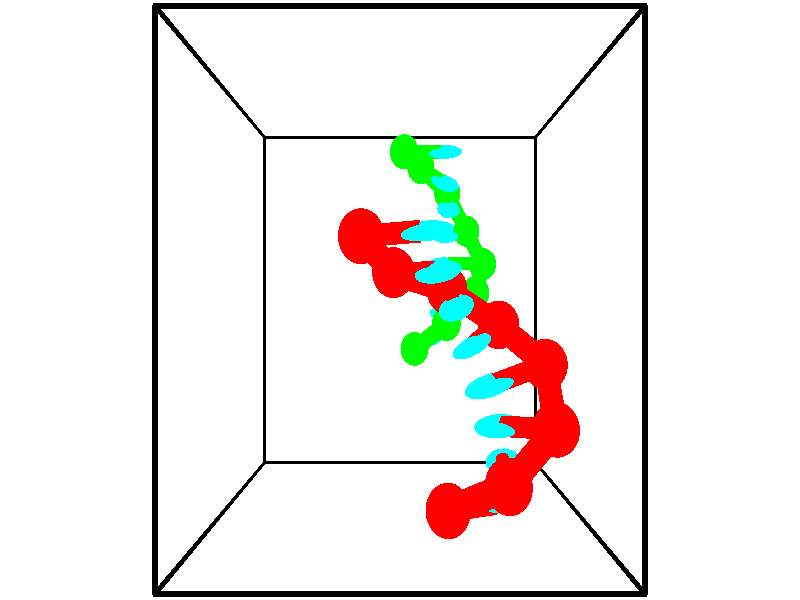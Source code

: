 // switches for output
#declare DRAW_BASES = 1; // possible values are 0, 1; only relevant for DNA ribbons
#declare DRAW_BASES_TYPE = 3; // possible values are 1, 2, 3; only relevant for DNA ribbons
#declare DRAW_FOG = 0; // set to 1 to enable fog

#include "colors.inc"

#include "transforms.inc"
background { rgb <1, 1, 1>}

#default {
   normal{
       ripples 0.25
       frequency 0.20
       turbulence 0.2
       lambda 5
   }
	finish {
		phong 0.1
		phong_size 40.
	}
}

// original window dimensions: 1024x640


// camera settings

camera {
	sky <-0, 1, 0>
	up <-0, 1, 0>
	right 1.6 * <1, 0, 0>
	location <2.5, 2.5, 11.1562>
	look_at <2.5, 2.5, 2.5>
	direction <0, 0, -8.6562>
	angle 67.0682
}


# declare cpy_camera_pos = <2.5, 2.5, 11.1562>;
# if (DRAW_FOG = 1)
fog {
	fog_type 2
	up vnormalize(cpy_camera_pos)
	color rgbt<1,1,1,0.3>
	distance 1e-5
	fog_alt 3e-3
	fog_offset 4
}
# end


// LIGHTS

# declare lum = 6;
global_settings {
	ambient_light rgb lum * <0.05, 0.05, 0.05>
	max_trace_level 15
}# declare cpy_direct_light_amount = 0.25;
light_source
{	1000 * <-1, -1, 1>,
	rgb lum * cpy_direct_light_amount
	parallel
}

light_source
{	1000 * <1, 1, -1>,
	rgb lum * cpy_direct_light_amount
	parallel
}

// strand 0

// nucleotide -1

// particle -1
sphere {
	<3.033085, 0.555554, 4.472866> 0.250000
	pigment { color rgbt <1,0,0,0> }
	no_shadow
}
cylinder {
	<3.384369, 0.539101, 4.282265>,  <3.595140, 0.529229, 4.167904>, 0.100000
	pigment { color rgbt <1,0,0,0> }
	no_shadow
}
cylinder {
	<3.384369, 0.539101, 4.282265>,  <3.033085, 0.555554, 4.472866>, 0.100000
	pigment { color rgbt <1,0,0,0> }
	no_shadow
}

// particle -1
sphere {
	<3.384369, 0.539101, 4.282265> 0.100000
	pigment { color rgbt <1,0,0,0> }
	no_shadow
}
sphere {
	0, 1
	scale<0.080000,0.200000,0.300000>
	matrix <-0.034955, 0.988110, -0.149721,
		0.476995, 0.148142, 0.866331,
		0.878211, -0.041134, -0.476502,
		3.647832, 0.526761, 4.139314>
	pigment { color rgbt <0,1,1,0> }
	no_shadow
}
cylinder {
	<3.650672, 0.855366, 4.768820>,  <3.033085, 0.555554, 4.472866>, 0.130000
	pigment { color rgbt <1,0,0,0> }
	no_shadow
}

// nucleotide -1

// particle -1
sphere {
	<3.650672, 0.855366, 4.768820> 0.250000
	pigment { color rgbt <1,0,0,0> }
	no_shadow
}
cylinder {
	<3.681297, 0.895782, 4.372047>,  <3.699673, 0.920033, 4.133984>, 0.100000
	pigment { color rgbt <1,0,0,0> }
	no_shadow
}
cylinder {
	<3.681297, 0.895782, 4.372047>,  <3.650672, 0.855366, 4.768820>, 0.100000
	pigment { color rgbt <1,0,0,0> }
	no_shadow
}

// particle -1
sphere {
	<3.681297, 0.895782, 4.372047> 0.100000
	pigment { color rgbt <1,0,0,0> }
	no_shadow
}
sphere {
	0, 1
	scale<0.080000,0.200000,0.300000>
	matrix <-0.149546, 0.984762, 0.088769,
		0.985786, 0.141543, 0.090508,
		0.076564, 0.101042, -0.991932,
		3.704267, 0.926095, 4.074468>
	pigment { color rgbt <0,1,1,0> }
	no_shadow
}
cylinder {
	<4.192089, 1.330571, 4.607931>,  <3.650672, 0.855366, 4.768820>, 0.130000
	pigment { color rgbt <1,0,0,0> }
	no_shadow
}

// nucleotide -1

// particle -1
sphere {
	<4.192089, 1.330571, 4.607931> 0.250000
	pigment { color rgbt <1,0,0,0> }
	no_shadow
}
cylinder {
	<3.873970, 1.305779, 4.366714>,  <3.683099, 1.290903, 4.221984>, 0.100000
	pigment { color rgbt <1,0,0,0> }
	no_shadow
}
cylinder {
	<3.873970, 1.305779, 4.366714>,  <4.192089, 1.330571, 4.607931>, 0.100000
	pigment { color rgbt <1,0,0,0> }
	no_shadow
}

// particle -1
sphere {
	<3.873970, 1.305779, 4.366714> 0.100000
	pigment { color rgbt <1,0,0,0> }
	no_shadow
}
sphere {
	0, 1
	scale<0.080000,0.200000,0.300000>
	matrix <-0.237435, 0.947133, 0.215786,
		0.557786, 0.314798, -0.767969,
		-0.795298, -0.061980, -0.603042,
		3.635381, 1.287184, 4.185802>
	pigment { color rgbt <0,1,1,0> }
	no_shadow
}
cylinder {
	<4.202853, 1.871068, 4.096688>,  <4.192089, 1.330571, 4.607931>, 0.130000
	pigment { color rgbt <1,0,0,0> }
	no_shadow
}

// nucleotide -1

// particle -1
sphere {
	<4.202853, 1.871068, 4.096688> 0.250000
	pigment { color rgbt <1,0,0,0> }
	no_shadow
}
cylinder {
	<3.822426, 1.761963, 4.154747>,  <3.594169, 1.696499, 4.189582>, 0.100000
	pigment { color rgbt <1,0,0,0> }
	no_shadow
}
cylinder {
	<3.822426, 1.761963, 4.154747>,  <4.202853, 1.871068, 4.096688>, 0.100000
	pigment { color rgbt <1,0,0,0> }
	no_shadow
}

// particle -1
sphere {
	<3.822426, 1.761963, 4.154747> 0.100000
	pigment { color rgbt <1,0,0,0> }
	no_shadow
}
sphere {
	0, 1
	scale<0.080000,0.200000,0.300000>
	matrix <-0.226455, 0.934942, 0.273133,
		-0.210205, 0.226899, -0.950963,
		-0.951069, -0.272764, 0.145147,
		3.537105, 1.680134, 4.198291>
	pigment { color rgbt <0,1,1,0> }
	no_shadow
}
cylinder {
	<3.717324, 2.244265, 3.708624>,  <4.202853, 1.871068, 4.096688>, 0.130000
	pigment { color rgbt <1,0,0,0> }
	no_shadow
}

// nucleotide -1

// particle -1
sphere {
	<3.717324, 2.244265, 3.708624> 0.250000
	pigment { color rgbt <1,0,0,0> }
	no_shadow
}
cylinder {
	<3.492714, 2.139893, 4.022720>,  <3.357948, 2.077269, 4.211178>, 0.100000
	pigment { color rgbt <1,0,0,0> }
	no_shadow
}
cylinder {
	<3.492714, 2.139893, 4.022720>,  <3.717324, 2.244265, 3.708624>, 0.100000
	pigment { color rgbt <1,0,0,0> }
	no_shadow
}

// particle -1
sphere {
	<3.492714, 2.139893, 4.022720> 0.100000
	pigment { color rgbt <1,0,0,0> }
	no_shadow
}
sphere {
	0, 1
	scale<0.080000,0.200000,0.300000>
	matrix <-0.328511, 0.941285, 0.077864,
		-0.759454, -0.214238, -0.614274,
		-0.561525, -0.260930, 0.785242,
		3.324256, 2.061614, 4.258293>
	pigment { color rgbt <0,1,1,0> }
	no_shadow
}
cylinder {
	<3.075661, 2.603795, 3.743929>,  <3.717324, 2.244265, 3.708624>, 0.130000
	pigment { color rgbt <1,0,0,0> }
	no_shadow
}

// nucleotide -1

// particle -1
sphere {
	<3.075661, 2.603795, 3.743929> 0.250000
	pigment { color rgbt <1,0,0,0> }
	no_shadow
}
cylinder {
	<3.104416, 2.503555, 4.130096>,  <3.121669, 2.443411, 4.361797>, 0.100000
	pigment { color rgbt <1,0,0,0> }
	no_shadow
}
cylinder {
	<3.104416, 2.503555, 4.130096>,  <3.075661, 2.603795, 3.743929>, 0.100000
	pigment { color rgbt <1,0,0,0> }
	no_shadow
}

// particle -1
sphere {
	<3.104416, 2.503555, 4.130096> 0.100000
	pigment { color rgbt <1,0,0,0> }
	no_shadow
}
sphere {
	0, 1
	scale<0.080000,0.200000,0.300000>
	matrix <-0.328739, 0.907885, 0.260144,
		-0.941681, -0.336071, -0.017117,
		0.071886, -0.250600, 0.965418,
		3.125982, 2.428375, 4.419722>
	pigment { color rgbt <0,1,1,0> }
	no_shadow
}
cylinder {
	<2.422353, 2.769348, 4.038257>,  <3.075661, 2.603795, 3.743929>, 0.130000
	pigment { color rgbt <1,0,0,0> }
	no_shadow
}

// nucleotide -1

// particle -1
sphere {
	<2.422353, 2.769348, 4.038257> 0.250000
	pigment { color rgbt <1,0,0,0> }
	no_shadow
}
cylinder {
	<2.702873, 2.762077, 4.323311>,  <2.871185, 2.757715, 4.494343>, 0.100000
	pigment { color rgbt <1,0,0,0> }
	no_shadow
}
cylinder {
	<2.702873, 2.762077, 4.323311>,  <2.422353, 2.769348, 4.038257>, 0.100000
	pigment { color rgbt <1,0,0,0> }
	no_shadow
}

// particle -1
sphere {
	<2.702873, 2.762077, 4.323311> 0.100000
	pigment { color rgbt <1,0,0,0> }
	no_shadow
}
sphere {
	0, 1
	scale<0.080000,0.200000,0.300000>
	matrix <-0.277659, 0.913764, 0.296549,
		-0.656570, -0.405839, 0.635776,
		0.701300, -0.018176, 0.712635,
		2.913263, 2.756624, 4.537101>
	pigment { color rgbt <0,1,1,0> }
	no_shadow
}
cylinder {
	<2.081817, 3.072517, 4.651958>,  <2.422353, 2.769348, 4.038257>, 0.130000
	pigment { color rgbt <1,0,0,0> }
	no_shadow
}

// nucleotide -1

// particle -1
sphere {
	<2.081817, 3.072517, 4.651958> 0.250000
	pigment { color rgbt <1,0,0,0> }
	no_shadow
}
cylinder {
	<2.477669, 3.095596, 4.704575>,  <2.715180, 3.109444, 4.736145>, 0.100000
	pigment { color rgbt <1,0,0,0> }
	no_shadow
}
cylinder {
	<2.477669, 3.095596, 4.704575>,  <2.081817, 3.072517, 4.651958>, 0.100000
	pigment { color rgbt <1,0,0,0> }
	no_shadow
}

// particle -1
sphere {
	<2.477669, 3.095596, 4.704575> 0.100000
	pigment { color rgbt <1,0,0,0> }
	no_shadow
}
sphere {
	0, 1
	scale<0.080000,0.200000,0.300000>
	matrix <-0.097280, 0.943006, 0.318240,
		-0.105684, -0.327736, 0.938840,
		0.989630, 0.057697, 0.131543,
		2.774558, 3.112906, 4.744038>
	pigment { color rgbt <0,1,1,0> }
	no_shadow
}
// strand 1

// nucleotide -1

// particle -1
sphere {
	<2.574505, 4.654662, 0.624091> 0.250000
	pigment { color rgbt <0,1,0,0> }
	no_shadow
}
cylinder {
	<2.971107, 4.644302, 0.675072>,  <3.209069, 4.638087, 0.705660>, 0.100000
	pigment { color rgbt <0,1,0,0> }
	no_shadow
}
cylinder {
	<2.971107, 4.644302, 0.675072>,  <2.574505, 4.654662, 0.624091>, 0.100000
	pigment { color rgbt <0,1,0,0> }
	no_shadow
}

// particle -1
sphere {
	<2.971107, 4.644302, 0.675072> 0.100000
	pigment { color rgbt <0,1,0,0> }
	no_shadow
}
sphere {
	0, 1
	scale<0.080000,0.200000,0.300000>
	matrix <0.040012, -0.871700, -0.488404,
		0.123750, 0.489356, -0.863260,
		0.991507, -0.025899, 0.127453,
		3.268559, 4.636533, 0.713308>
	pigment { color rgbt <0,1,1,0> }
	no_shadow
}
cylinder {
	<2.885609, 4.536532, 0.017716>,  <2.574505, 4.654662, 0.624091>, 0.130000
	pigment { color rgbt <0,1,0,0> }
	no_shadow
}

// nucleotide -1

// particle -1
sphere {
	<2.885609, 4.536532, 0.017716> 0.250000
	pigment { color rgbt <0,1,0,0> }
	no_shadow
}
cylinder {
	<3.118256, 4.358490, 0.290070>,  <3.257844, 4.251665, 0.453482>, 0.100000
	pigment { color rgbt <0,1,0,0> }
	no_shadow
}
cylinder {
	<3.118256, 4.358490, 0.290070>,  <2.885609, 4.536532, 0.017716>, 0.100000
	pigment { color rgbt <0,1,0,0> }
	no_shadow
}

// particle -1
sphere {
	<3.118256, 4.358490, 0.290070> 0.100000
	pigment { color rgbt <0,1,0,0> }
	no_shadow
}
sphere {
	0, 1
	scale<0.080000,0.200000,0.300000>
	matrix <-0.058150, -0.857627, -0.510973,
		0.811382, 0.257597, -0.524694,
		0.581617, -0.445106, 0.680884,
		3.292741, 4.224958, 0.494335>
	pigment { color rgbt <0,1,1,0> }
	no_shadow
}
cylinder {
	<3.404455, 4.193132, -0.379387>,  <2.885609, 4.536532, 0.017716>, 0.130000
	pigment { color rgbt <0,1,0,0> }
	no_shadow
}

// nucleotide -1

// particle -1
sphere {
	<3.404455, 4.193132, -0.379387> 0.250000
	pigment { color rgbt <0,1,0,0> }
	no_shadow
}
cylinder {
	<3.388622, 4.005669, -0.026390>,  <3.379122, 3.893190, 0.185408>, 0.100000
	pigment { color rgbt <0,1,0,0> }
	no_shadow
}
cylinder {
	<3.388622, 4.005669, -0.026390>,  <3.404455, 4.193132, -0.379387>, 0.100000
	pigment { color rgbt <0,1,0,0> }
	no_shadow
}

// particle -1
sphere {
	<3.388622, 4.005669, -0.026390> 0.100000
	pigment { color rgbt <0,1,0,0> }
	no_shadow
}
sphere {
	0, 1
	scale<0.080000,0.200000,0.300000>
	matrix <0.003071, -0.883236, -0.468918,
		0.999212, -0.015851, 0.036400,
		-0.039583, -0.468660, 0.882491,
		3.376747, 3.865071, 0.238357>
	pigment { color rgbt <0,1,1,0> }
	no_shadow
}
cylinder {
	<3.784054, 3.608094, -0.506494>,  <3.404455, 4.193132, -0.379387>, 0.130000
	pigment { color rgbt <0,1,0,0> }
	no_shadow
}

// nucleotide -1

// particle -1
sphere {
	<3.784054, 3.608094, -0.506494> 0.250000
	pigment { color rgbt <0,1,0,0> }
	no_shadow
}
cylinder {
	<3.532257, 3.531174, -0.205360>,  <3.381179, 3.485021, -0.024680>, 0.100000
	pigment { color rgbt <0,1,0,0> }
	no_shadow
}
cylinder {
	<3.532257, 3.531174, -0.205360>,  <3.784054, 3.608094, -0.506494>, 0.100000
	pigment { color rgbt <0,1,0,0> }
	no_shadow
}

// particle -1
sphere {
	<3.532257, 3.531174, -0.205360> 0.100000
	pigment { color rgbt <0,1,0,0> }
	no_shadow
}
sphere {
	0, 1
	scale<0.080000,0.200000,0.300000>
	matrix <-0.069972, -0.950924, -0.301408,
		0.773850, -0.242411, 0.585143,
		-0.629492, -0.192301, 0.752835,
		3.343410, 3.473483, 0.020490>
	pigment { color rgbt <0,1,1,0> }
	no_shadow
}
cylinder {
	<4.027050, 3.051549, -0.013564>,  <3.784054, 3.608094, -0.506494>, 0.130000
	pigment { color rgbt <0,1,0,0> }
	no_shadow
}

// nucleotide -1

// particle -1
sphere {
	<4.027050, 3.051549, -0.013564> 0.250000
	pigment { color rgbt <0,1,0,0> }
	no_shadow
}
cylinder {
	<3.627205, 3.058624, -0.022179>,  <3.387298, 3.062869, -0.027348>, 0.100000
	pigment { color rgbt <0,1,0,0> }
	no_shadow
}
cylinder {
	<3.627205, 3.058624, -0.022179>,  <4.027050, 3.051549, -0.013564>, 0.100000
	pigment { color rgbt <0,1,0,0> }
	no_shadow
}

// particle -1
sphere {
	<3.627205, 3.058624, -0.022179> 0.100000
	pigment { color rgbt <0,1,0,0> }
	no_shadow
}
sphere {
	0, 1
	scale<0.080000,0.200000,0.300000>
	matrix <-0.009814, -0.946694, -0.321985,
		-0.026084, -0.321649, 0.946499,
		-0.999611, 0.017688, -0.021537,
		3.327322, 3.063931, -0.028640>
	pigment { color rgbt <0,1,1,0> }
	no_shadow
}
cylinder {
	<3.825178, 2.598143, 0.475156>,  <4.027050, 3.051549, -0.013564>, 0.130000
	pigment { color rgbt <0,1,0,0> }
	no_shadow
}

// nucleotide -1

// particle -1
sphere {
	<3.825178, 2.598143, 0.475156> 0.250000
	pigment { color rgbt <0,1,0,0> }
	no_shadow
}
cylinder {
	<3.540279, 2.644302, 0.198204>,  <3.369340, 2.671998, 0.032033>, 0.100000
	pigment { color rgbt <0,1,0,0> }
	no_shadow
}
cylinder {
	<3.540279, 2.644302, 0.198204>,  <3.825178, 2.598143, 0.475156>, 0.100000
	pigment { color rgbt <0,1,0,0> }
	no_shadow
}

// particle -1
sphere {
	<3.540279, 2.644302, 0.198204> 0.100000
	pigment { color rgbt <0,1,0,0> }
	no_shadow
}
sphere {
	0, 1
	scale<0.080000,0.200000,0.300000>
	matrix <-0.014188, -0.988559, -0.150169,
		-0.701787, -0.097133, 0.705734,
		-0.712246, 0.115399, -0.692379,
		3.326606, 2.678922, -0.009510>
	pigment { color rgbt <0,1,1,0> }
	no_shadow
}
cylinder {
	<3.305644, 2.154523, 0.666726>,  <3.825178, 2.598143, 0.475156>, 0.130000
	pigment { color rgbt <0,1,0,0> }
	no_shadow
}

// nucleotide -1

// particle -1
sphere {
	<3.305644, 2.154523, 0.666726> 0.250000
	pigment { color rgbt <0,1,0,0> }
	no_shadow
}
cylinder {
	<3.271389, 2.225037, 0.274483>,  <3.250836, 2.267345, 0.039137>, 0.100000
	pigment { color rgbt <0,1,0,0> }
	no_shadow
}
cylinder {
	<3.271389, 2.225037, 0.274483>,  <3.305644, 2.154523, 0.666726>, 0.100000
	pigment { color rgbt <0,1,0,0> }
	no_shadow
}

// particle -1
sphere {
	<3.271389, 2.225037, 0.274483> 0.100000
	pigment { color rgbt <0,1,0,0> }
	no_shadow
}
sphere {
	0, 1
	scale<0.080000,0.200000,0.300000>
	matrix <-0.127474, -0.978073, -0.164696,
		-0.988138, 0.110897, 0.106233,
		-0.085639, 0.176284, -0.980607,
		3.245697, 2.277922, -0.019699>
	pigment { color rgbt <0,1,1,0> }
	no_shadow
}
cylinder {
	<2.758787, 1.774110, 0.390292>,  <3.305644, 2.154523, 0.666726>, 0.130000
	pigment { color rgbt <0,1,0,0> }
	no_shadow
}

// nucleotide -1

// particle -1
sphere {
	<2.758787, 1.774110, 0.390292> 0.250000
	pigment { color rgbt <0,1,0,0> }
	no_shadow
}
cylinder {
	<2.934853, 1.847397, 0.038681>,  <3.040492, 1.891369, -0.172285>, 0.100000
	pigment { color rgbt <0,1,0,0> }
	no_shadow
}
cylinder {
	<2.934853, 1.847397, 0.038681>,  <2.758787, 1.774110, 0.390292>, 0.100000
	pigment { color rgbt <0,1,0,0> }
	no_shadow
}

// particle -1
sphere {
	<2.934853, 1.847397, 0.038681> 0.100000
	pigment { color rgbt <0,1,0,0> }
	no_shadow
}
sphere {
	0, 1
	scale<0.080000,0.200000,0.300000>
	matrix <-0.147454, -0.950922, -0.272039,
		-0.885728, 0.249358, -0.391544,
		0.440163, 0.183218, -0.879027,
		3.066901, 1.902362, -0.225027>
	pigment { color rgbt <0,1,1,0> }
	no_shadow
}
// box output
cylinder {
	<0.000000, 0.000000, 0.000000>,  <5.000000, 0.000000, 0.000000>, 0.025000
	pigment { color rgbt <0,0,0,0> }
	no_shadow
}
cylinder {
	<0.000000, 0.000000, 0.000000>,  <0.000000, 5.000000, 0.000000>, 0.025000
	pigment { color rgbt <0,0,0,0> }
	no_shadow
}
cylinder {
	<0.000000, 0.000000, 0.000000>,  <0.000000, 0.000000, 5.000000>, 0.025000
	pigment { color rgbt <0,0,0,0> }
	no_shadow
}
cylinder {
	<5.000000, 5.000000, 5.000000>,  <0.000000, 5.000000, 5.000000>, 0.025000
	pigment { color rgbt <0,0,0,0> }
	no_shadow
}
cylinder {
	<5.000000, 5.000000, 5.000000>,  <5.000000, 0.000000, 5.000000>, 0.025000
	pigment { color rgbt <0,0,0,0> }
	no_shadow
}
cylinder {
	<5.000000, 5.000000, 5.000000>,  <5.000000, 5.000000, 0.000000>, 0.025000
	pigment { color rgbt <0,0,0,0> }
	no_shadow
}
cylinder {
	<0.000000, 0.000000, 5.000000>,  <0.000000, 5.000000, 5.000000>, 0.025000
	pigment { color rgbt <0,0,0,0> }
	no_shadow
}
cylinder {
	<0.000000, 0.000000, 5.000000>,  <5.000000, 0.000000, 5.000000>, 0.025000
	pigment { color rgbt <0,0,0,0> }
	no_shadow
}
cylinder {
	<5.000000, 5.000000, 0.000000>,  <0.000000, 5.000000, 0.000000>, 0.025000
	pigment { color rgbt <0,0,0,0> }
	no_shadow
}
cylinder {
	<5.000000, 5.000000, 0.000000>,  <5.000000, 0.000000, 0.000000>, 0.025000
	pigment { color rgbt <0,0,0,0> }
	no_shadow
}
cylinder {
	<5.000000, 0.000000, 5.000000>,  <5.000000, 0.000000, 0.000000>, 0.025000
	pigment { color rgbt <0,0,0,0> }
	no_shadow
}
cylinder {
	<0.000000, 5.000000, 0.000000>,  <0.000000, 5.000000, 5.000000>, 0.025000
	pigment { color rgbt <0,0,0,0> }
	no_shadow
}
// end of box output
